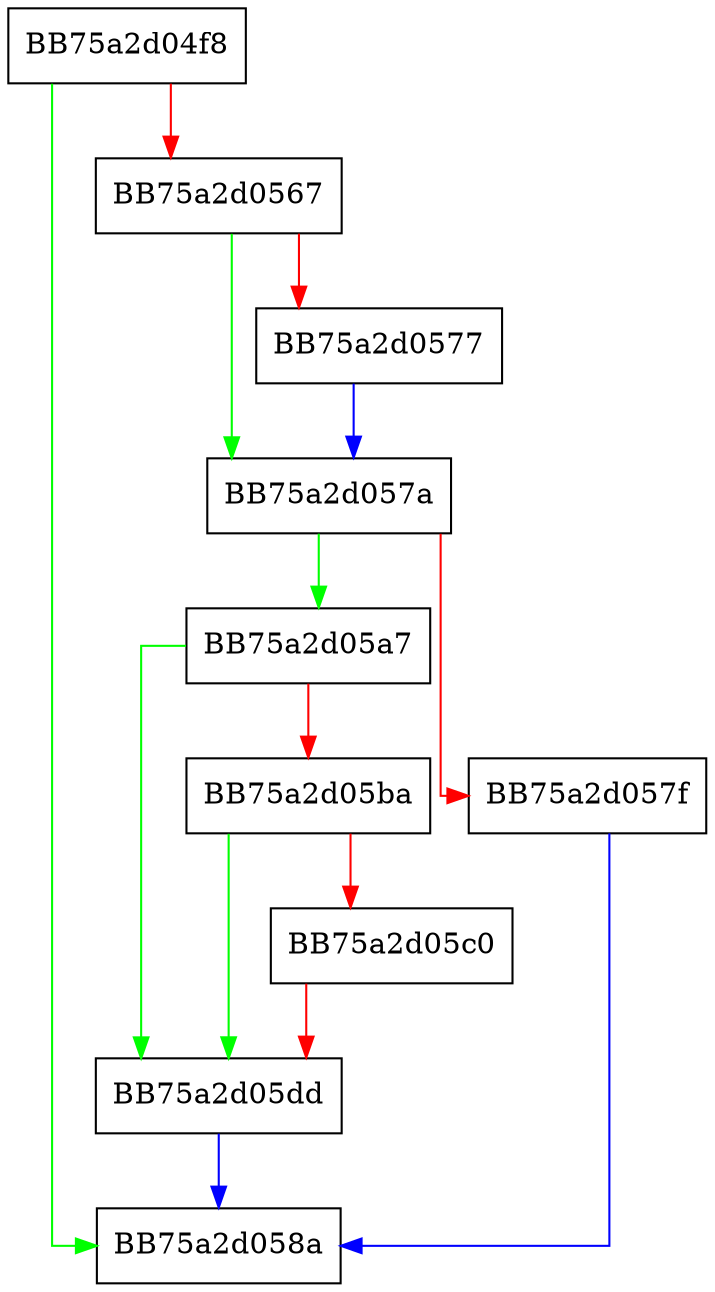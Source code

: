 digraph ReadDataDirectory {
  node [shape="box"];
  graph [splines=ortho];
  BB75a2d04f8 -> BB75a2d058a [color="green"];
  BB75a2d04f8 -> BB75a2d0567 [color="red"];
  BB75a2d0567 -> BB75a2d057a [color="green"];
  BB75a2d0567 -> BB75a2d0577 [color="red"];
  BB75a2d0577 -> BB75a2d057a [color="blue"];
  BB75a2d057a -> BB75a2d05a7 [color="green"];
  BB75a2d057a -> BB75a2d057f [color="red"];
  BB75a2d057f -> BB75a2d058a [color="blue"];
  BB75a2d05a7 -> BB75a2d05dd [color="green"];
  BB75a2d05a7 -> BB75a2d05ba [color="red"];
  BB75a2d05ba -> BB75a2d05dd [color="green"];
  BB75a2d05ba -> BB75a2d05c0 [color="red"];
  BB75a2d05c0 -> BB75a2d05dd [color="red"];
  BB75a2d05dd -> BB75a2d058a [color="blue"];
}